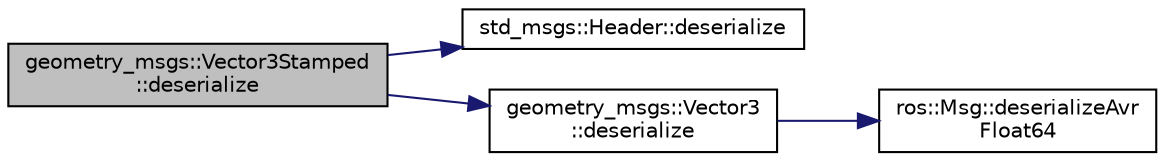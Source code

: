 digraph "geometry_msgs::Vector3Stamped::deserialize"
{
  edge [fontname="Helvetica",fontsize="10",labelfontname="Helvetica",labelfontsize="10"];
  node [fontname="Helvetica",fontsize="10",shape=record];
  rankdir="LR";
  Node1 [label="geometry_msgs::Vector3Stamped\l::deserialize",height=0.2,width=0.4,color="black", fillcolor="grey75", style="filled" fontcolor="black"];
  Node1 -> Node2 [color="midnightblue",fontsize="10",style="solid",fontname="Helvetica"];
  Node2 [label="std_msgs::Header::deserialize",height=0.2,width=0.4,color="black", fillcolor="white", style="filled",URL="$classstd__msgs_1_1_header.html#a077354cf11d752b6f4fc7c437ec29ac2"];
  Node1 -> Node3 [color="midnightblue",fontsize="10",style="solid",fontname="Helvetica"];
  Node3 [label="geometry_msgs::Vector3\l::deserialize",height=0.2,width=0.4,color="black", fillcolor="white", style="filled",URL="$classgeometry__msgs_1_1_vector3.html#aae9cb57e6b7550f30d193a1c298f9631"];
  Node3 -> Node4 [color="midnightblue",fontsize="10",style="solid",fontname="Helvetica"];
  Node4 [label="ros::Msg::deserializeAvr\lFloat64",height=0.2,width=0.4,color="black", fillcolor="white", style="filled",URL="$classros_1_1_msg.html#a8494fc1e864aa11612757ba107792b11",tooltip="This tricky function handles demoting a 64bit double to a 32bit float, so that AVR can understand mes..."];
}
